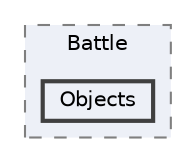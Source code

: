 digraph "C:/Users/むずでょ/Documents/Unity Projects/RMU-1-00-00-Research/Assets/RPGMaker/Codebase/Runtime/Battle/Objects"
{
 // LATEX_PDF_SIZE
  bgcolor="transparent";
  edge [fontname=Helvetica,fontsize=10,labelfontname=Helvetica,labelfontsize=10];
  node [fontname=Helvetica,fontsize=10,shape=box,height=0.2,width=0.4];
  compound=true
  subgraph clusterdir_190d260d2888529f12d44ec0d567bb1d {
    graph [ bgcolor="#edf0f7", pencolor="grey50", label="Battle", fontname=Helvetica,fontsize=10 style="filled,dashed", URL="dir_190d260d2888529f12d44ec0d567bb1d.html",tooltip=""]
  dir_385466917c86559de1c469a32d96abc7 [label="Objects", fillcolor="#edf0f7", color="grey25", style="filled,bold", URL="dir_385466917c86559de1c469a32d96abc7.html",tooltip=""];
  }
}
